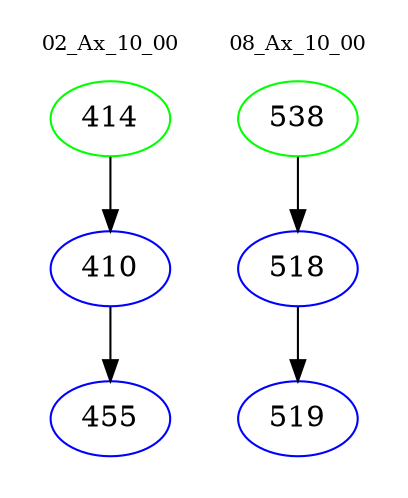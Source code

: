 digraph{
subgraph cluster_0 {
color = white
label = "02_Ax_10_00";
fontsize=10;
T0_414 [label="414", color="green"]
T0_414 -> T0_410 [color="black"]
T0_410 [label="410", color="blue"]
T0_410 -> T0_455 [color="black"]
T0_455 [label="455", color="blue"]
}
subgraph cluster_1 {
color = white
label = "08_Ax_10_00";
fontsize=10;
T1_538 [label="538", color="green"]
T1_538 -> T1_518 [color="black"]
T1_518 [label="518", color="blue"]
T1_518 -> T1_519 [color="black"]
T1_519 [label="519", color="blue"]
}
}
